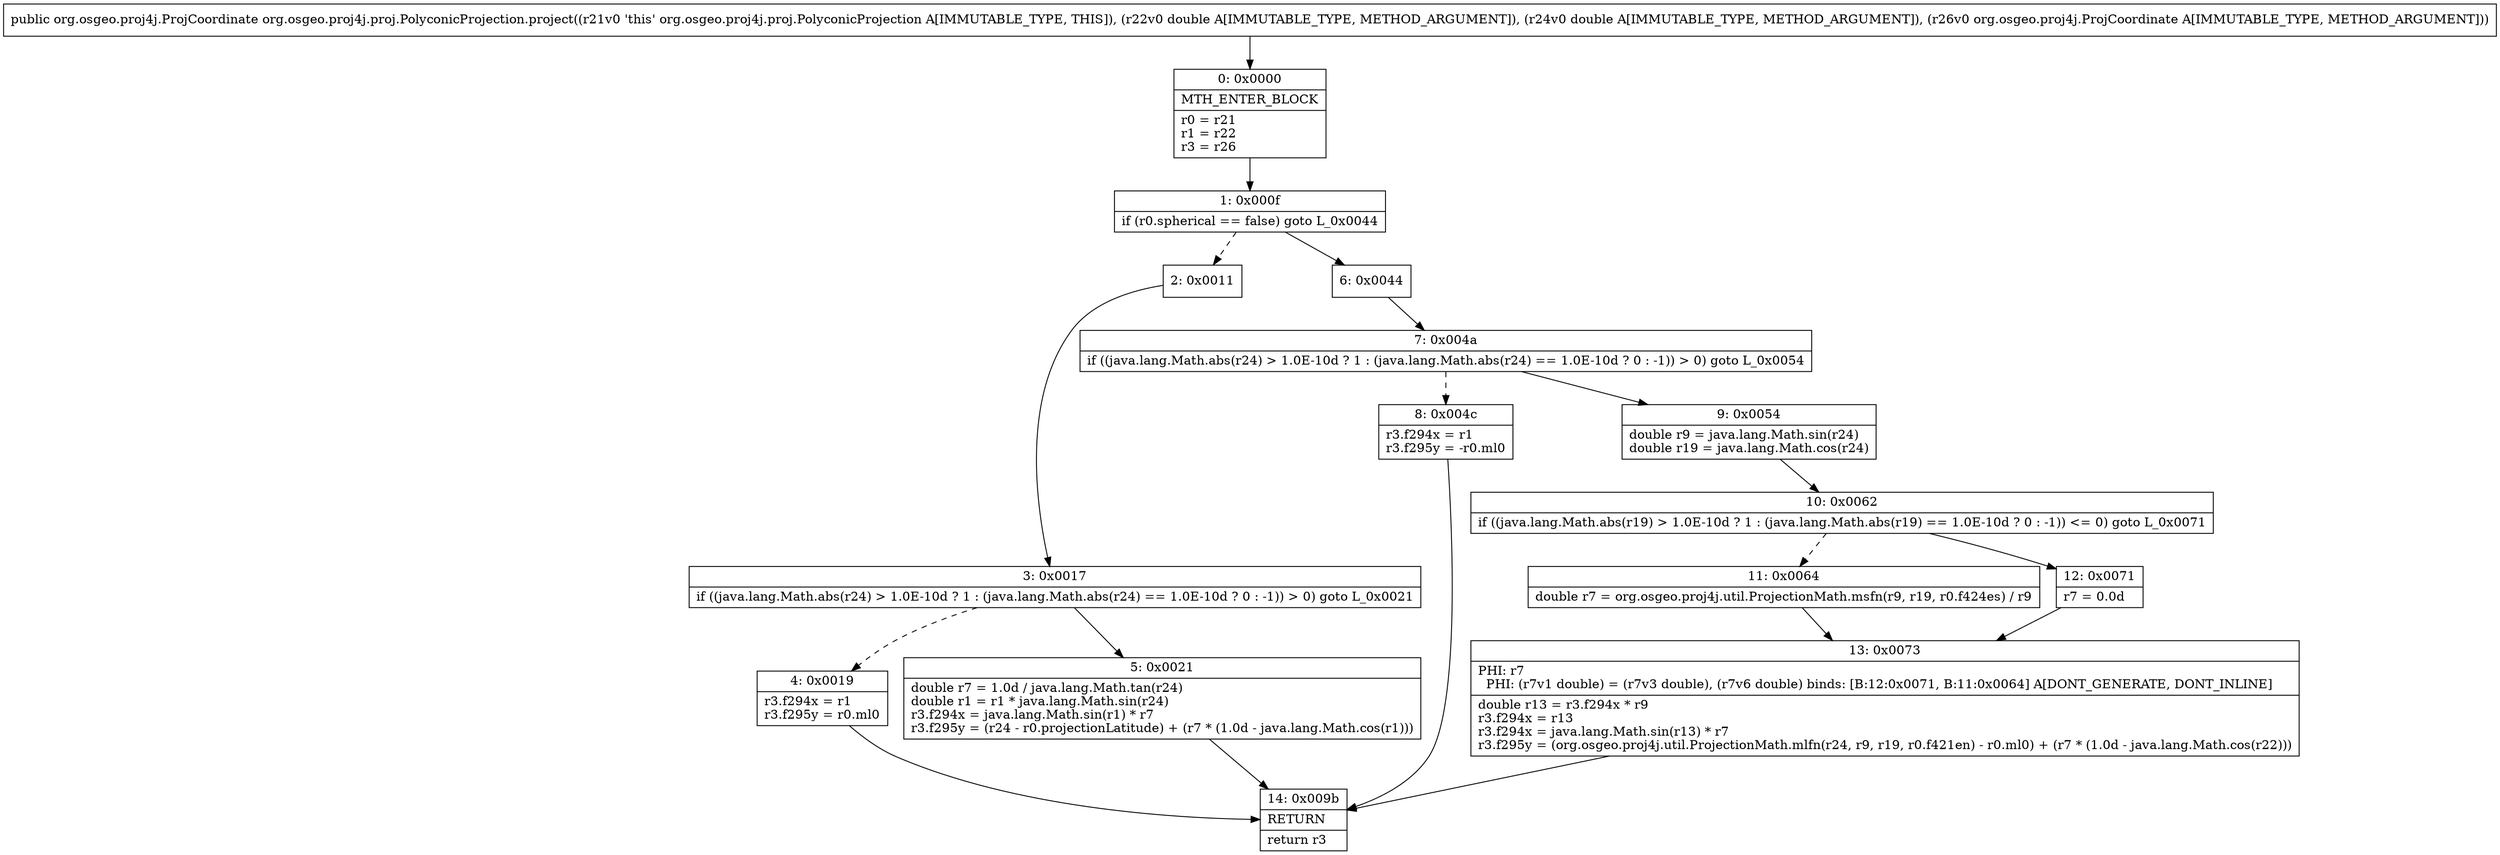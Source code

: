 digraph "CFG fororg.osgeo.proj4j.proj.PolyconicProjection.project(DDLorg\/osgeo\/proj4j\/ProjCoordinate;)Lorg\/osgeo\/proj4j\/ProjCoordinate;" {
Node_0 [shape=record,label="{0\:\ 0x0000|MTH_ENTER_BLOCK\l|r0 = r21\lr1 = r22\lr3 = r26\l}"];
Node_1 [shape=record,label="{1\:\ 0x000f|if (r0.spherical == false) goto L_0x0044\l}"];
Node_2 [shape=record,label="{2\:\ 0x0011}"];
Node_3 [shape=record,label="{3\:\ 0x0017|if ((java.lang.Math.abs(r24) \> 1.0E\-10d ? 1 : (java.lang.Math.abs(r24) == 1.0E\-10d ? 0 : \-1)) \> 0) goto L_0x0021\l}"];
Node_4 [shape=record,label="{4\:\ 0x0019|r3.f294x = r1\lr3.f295y = r0.ml0\l}"];
Node_5 [shape=record,label="{5\:\ 0x0021|double r7 = 1.0d \/ java.lang.Math.tan(r24)\ldouble r1 = r1 * java.lang.Math.sin(r24)\lr3.f294x = java.lang.Math.sin(r1) * r7\lr3.f295y = (r24 \- r0.projectionLatitude) + (r7 * (1.0d \- java.lang.Math.cos(r1)))\l}"];
Node_6 [shape=record,label="{6\:\ 0x0044}"];
Node_7 [shape=record,label="{7\:\ 0x004a|if ((java.lang.Math.abs(r24) \> 1.0E\-10d ? 1 : (java.lang.Math.abs(r24) == 1.0E\-10d ? 0 : \-1)) \> 0) goto L_0x0054\l}"];
Node_8 [shape=record,label="{8\:\ 0x004c|r3.f294x = r1\lr3.f295y = \-r0.ml0\l}"];
Node_9 [shape=record,label="{9\:\ 0x0054|double r9 = java.lang.Math.sin(r24)\ldouble r19 = java.lang.Math.cos(r24)\l}"];
Node_10 [shape=record,label="{10\:\ 0x0062|if ((java.lang.Math.abs(r19) \> 1.0E\-10d ? 1 : (java.lang.Math.abs(r19) == 1.0E\-10d ? 0 : \-1)) \<= 0) goto L_0x0071\l}"];
Node_11 [shape=record,label="{11\:\ 0x0064|double r7 = org.osgeo.proj4j.util.ProjectionMath.msfn(r9, r19, r0.f424es) \/ r9\l}"];
Node_12 [shape=record,label="{12\:\ 0x0071|r7 = 0.0d\l}"];
Node_13 [shape=record,label="{13\:\ 0x0073|PHI: r7 \l  PHI: (r7v1 double) = (r7v3 double), (r7v6 double) binds: [B:12:0x0071, B:11:0x0064] A[DONT_GENERATE, DONT_INLINE]\l|double r13 = r3.f294x * r9\lr3.f294x = r13\lr3.f294x = java.lang.Math.sin(r13) * r7\lr3.f295y = (org.osgeo.proj4j.util.ProjectionMath.mlfn(r24, r9, r19, r0.f421en) \- r0.ml0) + (r7 * (1.0d \- java.lang.Math.cos(r22)))\l}"];
Node_14 [shape=record,label="{14\:\ 0x009b|RETURN\l|return r3\l}"];
MethodNode[shape=record,label="{public org.osgeo.proj4j.ProjCoordinate org.osgeo.proj4j.proj.PolyconicProjection.project((r21v0 'this' org.osgeo.proj4j.proj.PolyconicProjection A[IMMUTABLE_TYPE, THIS]), (r22v0 double A[IMMUTABLE_TYPE, METHOD_ARGUMENT]), (r24v0 double A[IMMUTABLE_TYPE, METHOD_ARGUMENT]), (r26v0 org.osgeo.proj4j.ProjCoordinate A[IMMUTABLE_TYPE, METHOD_ARGUMENT])) }"];
MethodNode -> Node_0;
Node_0 -> Node_1;
Node_1 -> Node_2[style=dashed];
Node_1 -> Node_6;
Node_2 -> Node_3;
Node_3 -> Node_4[style=dashed];
Node_3 -> Node_5;
Node_4 -> Node_14;
Node_5 -> Node_14;
Node_6 -> Node_7;
Node_7 -> Node_8[style=dashed];
Node_7 -> Node_9;
Node_8 -> Node_14;
Node_9 -> Node_10;
Node_10 -> Node_11[style=dashed];
Node_10 -> Node_12;
Node_11 -> Node_13;
Node_12 -> Node_13;
Node_13 -> Node_14;
}

